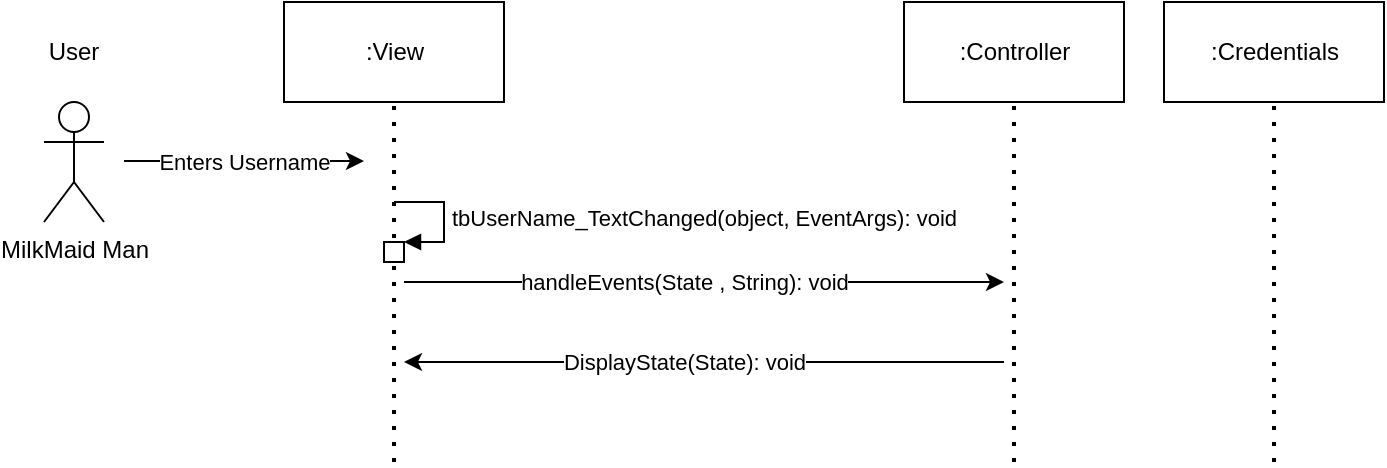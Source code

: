 <mxfile version="14.2.9" type="github" pages="2">
  <diagram id="SNN_i0FdVK82FHHx-FIl" name="Enter Username">
    <mxGraphModel dx="981" dy="526" grid="1" gridSize="10" guides="1" tooltips="1" connect="1" arrows="1" fold="1" page="1" pageScale="1" pageWidth="850" pageHeight="1100" math="0" shadow="0">
      <root>
        <mxCell id="0" />
        <mxCell id="1" parent="0" />
        <mxCell id="AGH0SmUa5eymo6raEz3J-1" value=":View" style="html=1;" vertex="1" parent="1">
          <mxGeometry x="170" y="130" width="110" height="50" as="geometry" />
        </mxCell>
        <mxCell id="AGH0SmUa5eymo6raEz3J-2" value="MilkMaid Man" style="shape=umlActor;verticalLabelPosition=bottom;verticalAlign=top;html=1;outlineConnect=0;" vertex="1" parent="1">
          <mxGeometry x="50" y="180" width="30" height="60" as="geometry" />
        </mxCell>
        <mxCell id="AGH0SmUa5eymo6raEz3J-3" value="" style="endArrow=classic;html=1;" edge="1" parent="1">
          <mxGeometry width="50" height="50" relative="1" as="geometry">
            <mxPoint x="90" y="209.5" as="sourcePoint" />
            <mxPoint x="210" y="209.5" as="targetPoint" />
          </mxGeometry>
        </mxCell>
        <mxCell id="AGH0SmUa5eymo6raEz3J-4" value="Enters Username" style="edgeLabel;html=1;align=center;verticalAlign=middle;resizable=0;points=[];" vertex="1" connectable="0" parent="AGH0SmUa5eymo6raEz3J-3">
          <mxGeometry x="-0.167" relative="1" as="geometry">
            <mxPoint x="10" as="offset" />
          </mxGeometry>
        </mxCell>
        <mxCell id="AGH0SmUa5eymo6raEz3J-5" value="" style="endArrow=none;dashed=1;html=1;dashPattern=1 3;strokeWidth=2;entryX=0.5;entryY=1;entryDx=0;entryDy=0;" edge="1" parent="1" target="AGH0SmUa5eymo6raEz3J-1">
          <mxGeometry width="50" height="50" relative="1" as="geometry">
            <mxPoint x="225" y="360" as="sourcePoint" />
            <mxPoint x="224.5" y="200" as="targetPoint" />
          </mxGeometry>
        </mxCell>
        <mxCell id="AGH0SmUa5eymo6raEz3J-6" value=":Controller" style="html=1;" vertex="1" parent="1">
          <mxGeometry x="480" y="130" width="110" height="50" as="geometry" />
        </mxCell>
        <mxCell id="AGH0SmUa5eymo6raEz3J-7" value="" style="endArrow=none;dashed=1;html=1;dashPattern=1 3;strokeWidth=2;entryX=0.5;entryY=1;entryDx=0;entryDy=0;" edge="1" parent="1" target="AGH0SmUa5eymo6raEz3J-6">
          <mxGeometry width="50" height="50" relative="1" as="geometry">
            <mxPoint x="535" y="360" as="sourcePoint" />
            <mxPoint x="534.5" y="200" as="targetPoint" />
          </mxGeometry>
        </mxCell>
        <mxCell id="AGH0SmUa5eymo6raEz3J-8" value="" style="endArrow=classic;html=1;" edge="1" parent="1">
          <mxGeometry width="50" height="50" relative="1" as="geometry">
            <mxPoint x="230" y="270" as="sourcePoint" />
            <mxPoint x="530" y="270" as="targetPoint" />
            <Array as="points">
              <mxPoint x="400" y="270" />
            </Array>
          </mxGeometry>
        </mxCell>
        <mxCell id="AGH0SmUa5eymo6raEz3J-17" value="handleEvents(State , String): void" style="edgeLabel;html=1;align=center;verticalAlign=middle;resizable=0;points=[];" vertex="1" connectable="0" parent="AGH0SmUa5eymo6raEz3J-8">
          <mxGeometry x="0.059" relative="1" as="geometry">
            <mxPoint x="-19" as="offset" />
          </mxGeometry>
        </mxCell>
        <mxCell id="AGH0SmUa5eymo6raEz3J-10" value="" style="html=1;points=[];perimeter=orthogonalPerimeter;" vertex="1" parent="1">
          <mxGeometry x="220" y="250" width="10" height="10" as="geometry" />
        </mxCell>
        <mxCell id="AGH0SmUa5eymo6raEz3J-11" value="&lt;span style=&quot;text-align: center&quot;&gt;tbUserName_TextChanged(object, EventArgs): void&lt;/span&gt;" style="edgeStyle=orthogonalEdgeStyle;html=1;align=left;spacingLeft=2;endArrow=block;rounded=0;entryX=1;entryY=0;" edge="1" parent="1" target="AGH0SmUa5eymo6raEz3J-10">
          <mxGeometry relative="1" as="geometry">
            <mxPoint x="225" y="230" as="sourcePoint" />
            <Array as="points">
              <mxPoint x="250" y="230" />
            </Array>
          </mxGeometry>
        </mxCell>
        <mxCell id="AGH0SmUa5eymo6raEz3J-15" value=":Credentials" style="html=1;" vertex="1" parent="1">
          <mxGeometry x="610" y="130" width="110" height="50" as="geometry" />
        </mxCell>
        <mxCell id="AGH0SmUa5eymo6raEz3J-16" value="" style="endArrow=none;dashed=1;html=1;dashPattern=1 3;strokeWidth=2;entryX=0.5;entryY=1;entryDx=0;entryDy=0;" edge="1" parent="1" target="AGH0SmUa5eymo6raEz3J-15">
          <mxGeometry width="50" height="50" relative="1" as="geometry">
            <mxPoint x="665" y="360" as="sourcePoint" />
            <mxPoint x="664.5" y="200" as="targetPoint" />
          </mxGeometry>
        </mxCell>
        <mxCell id="AGH0SmUa5eymo6raEz3J-18" style="edgeStyle=orthogonalEdgeStyle;rounded=0;orthogonalLoop=1;jettySize=auto;html=1;exitX=0.5;exitY=1;exitDx=0;exitDy=0;" edge="1" parent="1" source="AGH0SmUa5eymo6raEz3J-6" target="AGH0SmUa5eymo6raEz3J-6">
          <mxGeometry relative="1" as="geometry" />
        </mxCell>
        <mxCell id="AGH0SmUa5eymo6raEz3J-19" value="" style="endArrow=classic;html=1;" edge="1" parent="1">
          <mxGeometry width="50" height="50" relative="1" as="geometry">
            <mxPoint x="530" y="310" as="sourcePoint" />
            <mxPoint x="230" y="310" as="targetPoint" />
            <Array as="points">
              <mxPoint x="410" y="310" />
            </Array>
          </mxGeometry>
        </mxCell>
        <mxCell id="AGH0SmUa5eymo6raEz3J-20" value="DisplayState(State): void" style="edgeLabel;html=1;align=center;verticalAlign=middle;resizable=0;points=[];" vertex="1" connectable="0" parent="AGH0SmUa5eymo6raEz3J-19">
          <mxGeometry x="0.059" relative="1" as="geometry">
            <mxPoint x="-1" as="offset" />
          </mxGeometry>
        </mxCell>
        <mxCell id="udYD0FGTRt0QSM32HG3Y-1" value="User" style="text;html=1;strokeColor=none;fillColor=none;align=center;verticalAlign=middle;whiteSpace=wrap;rounded=0;" vertex="1" parent="1">
          <mxGeometry x="45" y="145" width="40" height="20" as="geometry" />
        </mxCell>
      </root>
    </mxGraphModel>
  </diagram>
  <diagram id="3JuQRtHlfed-bcRLQGUG" name="Enter Valid credentials">
    <mxGraphModel dx="1185" dy="588" grid="1" gridSize="10" guides="1" tooltips="1" connect="1" arrows="1" fold="1" page="1" pageScale="1" pageWidth="850" pageHeight="1100" math="0" shadow="0">
      <root>
        <mxCell id="e9sg7XmWo2hIKwXYMkLT-0" />
        <mxCell id="e9sg7XmWo2hIKwXYMkLT-1" parent="e9sg7XmWo2hIKwXYMkLT-0" />
        <mxCell id="e9sg7XmWo2hIKwXYMkLT-3" value="Barnicle Bouy" style="shape=umlActor;verticalLabelPosition=bottom;verticalAlign=top;html=1;outlineConnect=0;" parent="e9sg7XmWo2hIKwXYMkLT-1" vertex="1">
          <mxGeometry x="25" y="180" width="30" height="60" as="geometry" />
        </mxCell>
        <mxCell id="OxlTrXASXLIjEsPuV552-0" value=":View" style="html=1;" vertex="1" parent="e9sg7XmWo2hIKwXYMkLT-1">
          <mxGeometry x="160" y="130" width="110" height="50" as="geometry" />
        </mxCell>
        <mxCell id="OxlTrXASXLIjEsPuV552-2" value="" style="endArrow=classic;html=1;" edge="1" parent="e9sg7XmWo2hIKwXYMkLT-1">
          <mxGeometry width="50" height="50" relative="1" as="geometry">
            <mxPoint x="65" y="209.5" as="sourcePoint" />
            <mxPoint x="205" y="210" as="targetPoint" />
          </mxGeometry>
        </mxCell>
        <mxCell id="OxlTrXASXLIjEsPuV552-3" value="Enters Valid Credentials" style="edgeLabel;html=1;align=center;verticalAlign=middle;resizable=0;points=[];" vertex="1" connectable="0" parent="OxlTrXASXLIjEsPuV552-2">
          <mxGeometry x="-0.167" relative="1" as="geometry">
            <mxPoint x="11.67" y="0.29" as="offset" />
          </mxGeometry>
        </mxCell>
        <mxCell id="OxlTrXASXLIjEsPuV552-4" value="" style="endArrow=none;dashed=1;html=1;dashPattern=1 3;strokeWidth=2;entryX=0.5;entryY=1;entryDx=0;entryDy=0;" edge="1" parent="e9sg7XmWo2hIKwXYMkLT-1" target="OxlTrXASXLIjEsPuV552-0">
          <mxGeometry width="50" height="50" relative="1" as="geometry">
            <mxPoint x="215" y="470" as="sourcePoint" />
            <mxPoint x="214.5" y="200" as="targetPoint" />
          </mxGeometry>
        </mxCell>
        <mxCell id="OxlTrXASXLIjEsPuV552-5" value=":Controller" style="html=1;" vertex="1" parent="e9sg7XmWo2hIKwXYMkLT-1">
          <mxGeometry x="470" y="130" width="110" height="50" as="geometry" />
        </mxCell>
        <mxCell id="OxlTrXASXLIjEsPuV552-6" value="" style="endArrow=none;dashed=1;html=1;dashPattern=1 3;strokeWidth=2;entryX=0.5;entryY=1;entryDx=0;entryDy=0;" edge="1" parent="e9sg7XmWo2hIKwXYMkLT-1" target="OxlTrXASXLIjEsPuV552-5">
          <mxGeometry width="50" height="50" relative="1" as="geometry">
            <mxPoint x="525" y="470" as="sourcePoint" />
            <mxPoint x="524.5" y="200" as="targetPoint" />
          </mxGeometry>
        </mxCell>
        <mxCell id="OxlTrXASXLIjEsPuV552-7" value="" style="endArrow=classic;html=1;" edge="1" parent="e9sg7XmWo2hIKwXYMkLT-1">
          <mxGeometry width="50" height="50" relative="1" as="geometry">
            <mxPoint x="220" y="280" as="sourcePoint" />
            <mxPoint x="520" y="280" as="targetPoint" />
            <Array as="points">
              <mxPoint x="390" y="280" />
            </Array>
          </mxGeometry>
        </mxCell>
        <mxCell id="OxlTrXASXLIjEsPuV552-8" value="handleEvents(State , String): void" style="edgeLabel;html=1;align=center;verticalAlign=middle;resizable=0;points=[];" vertex="1" connectable="0" parent="OxlTrXASXLIjEsPuV552-7">
          <mxGeometry x="0.059" relative="1" as="geometry">
            <mxPoint x="-19" as="offset" />
          </mxGeometry>
        </mxCell>
        <mxCell id="OxlTrXASXLIjEsPuV552-9" value="" style="html=1;points=[];perimeter=orthogonalPerimeter;" vertex="1" parent="e9sg7XmWo2hIKwXYMkLT-1">
          <mxGeometry x="210" y="260" width="10" height="10" as="geometry" />
        </mxCell>
        <mxCell id="OxlTrXASXLIjEsPuV552-10" value="&lt;span style=&quot;text-align: center&quot;&gt;UxLoginBtn_Click(object, EventArgs): void&lt;/span&gt;" style="edgeStyle=orthogonalEdgeStyle;html=1;align=left;spacingLeft=2;endArrow=block;rounded=0;entryX=1;entryY=0;" edge="1" parent="e9sg7XmWo2hIKwXYMkLT-1" target="OxlTrXASXLIjEsPuV552-9">
          <mxGeometry relative="1" as="geometry">
            <mxPoint x="215" y="240" as="sourcePoint" />
            <Array as="points">
              <mxPoint x="240" y="240" />
            </Array>
          </mxGeometry>
        </mxCell>
        <mxCell id="OxlTrXASXLIjEsPuV552-11" value=":CredentialsM" style="html=1;" vertex="1" parent="e9sg7XmWo2hIKwXYMkLT-1">
          <mxGeometry x="710" y="130" width="110" height="50" as="geometry" />
        </mxCell>
        <mxCell id="OxlTrXASXLIjEsPuV552-12" value="" style="endArrow=none;dashed=1;html=1;dashPattern=1 3;strokeWidth=2;entryX=0.5;entryY=1;entryDx=0;entryDy=0;" edge="1" parent="e9sg7XmWo2hIKwXYMkLT-1" target="OxlTrXASXLIjEsPuV552-11">
          <mxGeometry width="50" height="50" relative="1" as="geometry">
            <mxPoint x="765" y="470" as="sourcePoint" />
            <mxPoint x="654.5" y="200" as="targetPoint" />
          </mxGeometry>
        </mxCell>
        <mxCell id="OxlTrXASXLIjEsPuV552-13" style="edgeStyle=orthogonalEdgeStyle;rounded=0;orthogonalLoop=1;jettySize=auto;html=1;exitX=0.5;exitY=1;exitDx=0;exitDy=0;" edge="1" parent="e9sg7XmWo2hIKwXYMkLT-1" source="OxlTrXASXLIjEsPuV552-5" target="OxlTrXASXLIjEsPuV552-5">
          <mxGeometry relative="1" as="geometry" />
        </mxCell>
        <mxCell id="OxlTrXASXLIjEsPuV552-14" value="" style="endArrow=classic;html=1;" edge="1" parent="e9sg7XmWo2hIKwXYMkLT-1">
          <mxGeometry width="50" height="50" relative="1" as="geometry">
            <mxPoint x="520" y="320" as="sourcePoint" />
            <mxPoint x="220" y="320" as="targetPoint" />
            <Array as="points">
              <mxPoint x="400" y="320" />
            </Array>
          </mxGeometry>
        </mxCell>
        <mxCell id="OxlTrXASXLIjEsPuV552-15" value="DisplayState(State): void" style="edgeLabel;html=1;align=center;verticalAlign=middle;resizable=0;points=[];" vertex="1" connectable="0" parent="OxlTrXASXLIjEsPuV552-14">
          <mxGeometry x="0.059" relative="1" as="geometry">
            <mxPoint x="-1" as="offset" />
          </mxGeometry>
        </mxCell>
        <mxCell id="OxlTrXASXLIjEsPuV552-16" value="User" style="text;html=1;strokeColor=none;fillColor=none;align=center;verticalAlign=middle;whiteSpace=wrap;rounded=0;" vertex="1" parent="e9sg7XmWo2hIKwXYMkLT-1">
          <mxGeometry x="20" y="145" width="40" height="20" as="geometry" />
        </mxCell>
        <mxCell id="wlOt_ujQ706YggWA_-Ue-0" value="" style="endArrow=classic;html=1;" edge="1" parent="e9sg7XmWo2hIKwXYMkLT-1">
          <mxGeometry width="50" height="50" relative="1" as="geometry">
            <mxPoint x="640" y="400" as="sourcePoint" />
            <mxPoint x="760" y="400" as="targetPoint" />
            <Array as="points">
              <mxPoint x="530" y="400" />
            </Array>
          </mxGeometry>
        </mxCell>
        <mxCell id="wlOt_ujQ706YggWA_-Ue-1" value="Validate(String, String): bool" style="edgeLabel;html=1;align=center;verticalAlign=middle;resizable=0;points=[];" vertex="1" connectable="0" parent="wlOt_ujQ706YggWA_-Ue-0">
          <mxGeometry x="0.059" relative="1" as="geometry">
            <mxPoint x="63.33" as="offset" />
          </mxGeometry>
        </mxCell>
        <mxCell id="wlOt_ujQ706YggWA_-Ue-2" value="&lt;span style=&quot;text-align: center&quot;&gt;validateCredentials(String): bool&lt;/span&gt;" style="edgeStyle=orthogonalEdgeStyle;html=1;align=left;spacingLeft=2;endArrow=block;rounded=0;entryX=1;entryY=0;" edge="1" parent="e9sg7XmWo2hIKwXYMkLT-1">
          <mxGeometry relative="1" as="geometry">
            <mxPoint x="530" y="340" as="sourcePoint" />
            <Array as="points">
              <mxPoint x="555" y="340" />
            </Array>
            <mxPoint x="535" y="360" as="targetPoint" />
          </mxGeometry>
        </mxCell>
        <mxCell id="wlOt_ujQ706YggWA_-Ue-3" value="" style="endArrow=classic;html=1;" edge="1" parent="e9sg7XmWo2hIKwXYMkLT-1">
          <mxGeometry width="50" height="50" relative="1" as="geometry">
            <mxPoint x="520" y="430" as="sourcePoint" />
            <mxPoint x="220" y="430" as="targetPoint" />
            <Array as="points">
              <mxPoint x="400" y="430" />
            </Array>
          </mxGeometry>
        </mxCell>
        <mxCell id="wlOt_ujQ706YggWA_-Ue-4" value="DisplayState(State): void" style="edgeLabel;html=1;align=center;verticalAlign=middle;resizable=0;points=[];" vertex="1" connectable="0" parent="wlOt_ujQ706YggWA_-Ue-3">
          <mxGeometry x="0.059" relative="1" as="geometry">
            <mxPoint x="-1" as="offset" />
          </mxGeometry>
        </mxCell>
      </root>
    </mxGraphModel>
  </diagram>
</mxfile>

